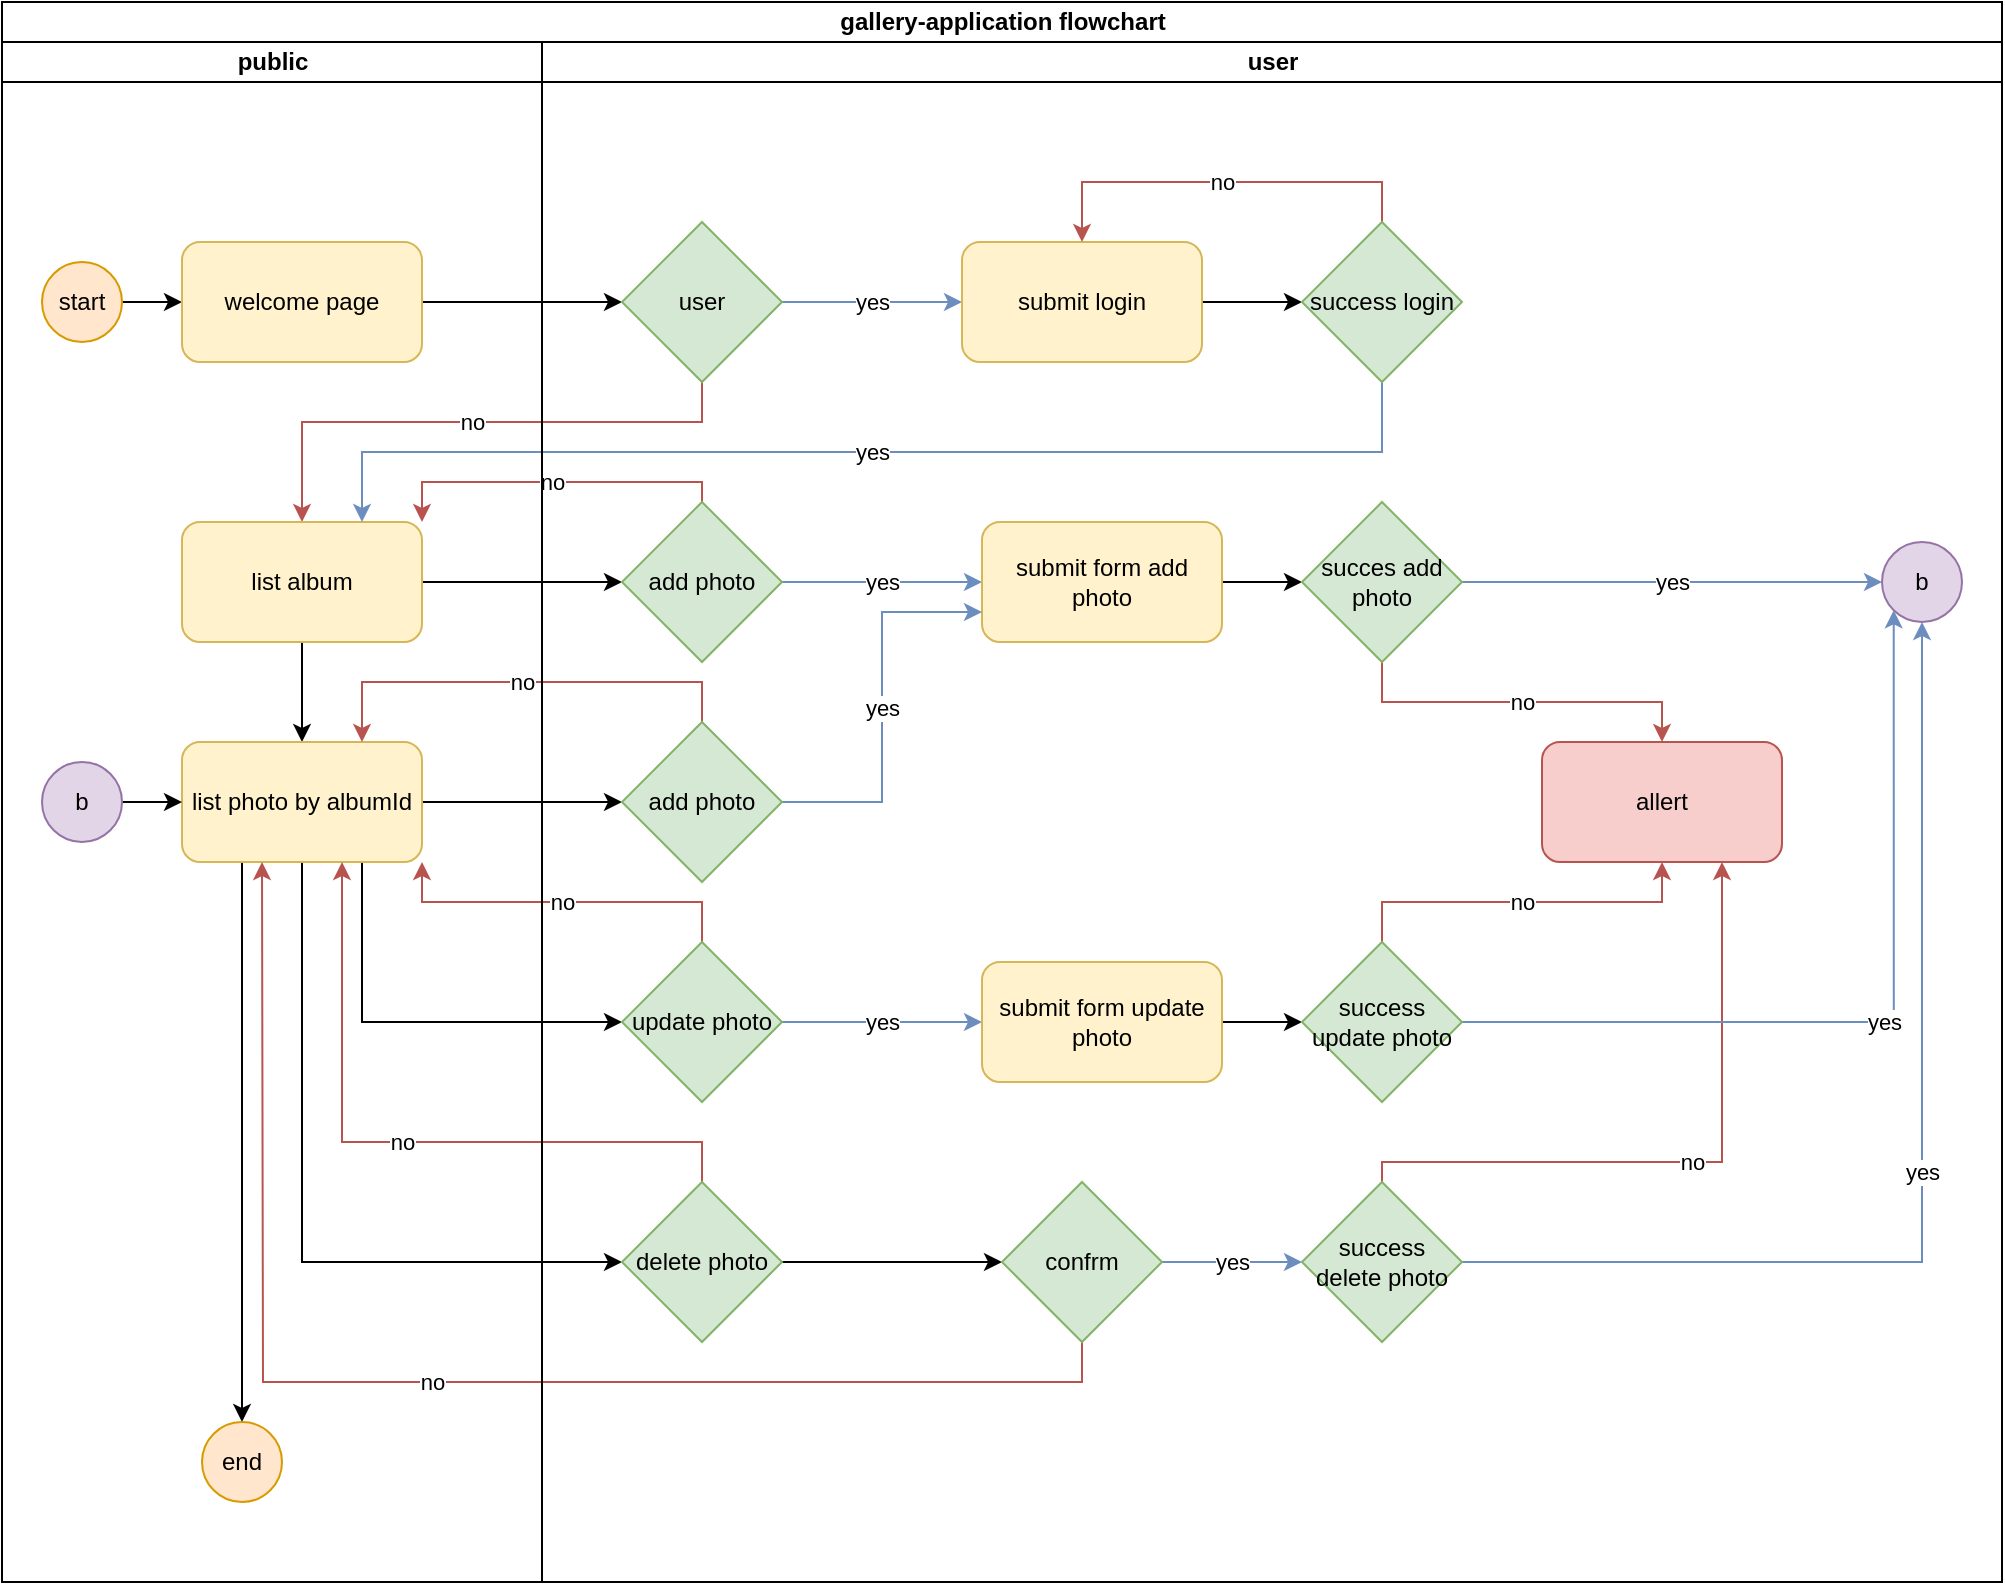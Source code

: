 <mxfile version="14.6.6" type="device"><diagram id="C5RBs43oDa-KdzZeNtuy" name="Page-1"><mxGraphModel dx="1190" dy="650" grid="1" gridSize="10" guides="1" tooltips="1" connect="1" arrows="1" fold="1" page="1" pageScale="1" pageWidth="827" pageHeight="1169" math="0" shadow="0"><root><mxCell id="WIyWlLk6GJQsqaUBKTNV-0"/><mxCell id="WIyWlLk6GJQsqaUBKTNV-1" parent="WIyWlLk6GJQsqaUBKTNV-0"/><mxCell id="o1ByarEjzEfafd9WY4Dc-25" style="edgeStyle=orthogonalEdgeStyle;rounded=0;orthogonalLoop=1;jettySize=auto;html=1;exitX=1;exitY=0.5;exitDx=0;exitDy=0;entryX=0;entryY=0.5;entryDx=0;entryDy=0;" edge="1" parent="WIyWlLk6GJQsqaUBKTNV-1" source="o1ByarEjzEfafd9WY4Dc-19" target="o1ByarEjzEfafd9WY4Dc-21"><mxGeometry relative="1" as="geometry"/></mxCell><mxCell id="o1ByarEjzEfafd9WY4Dc-19" value="start" style="ellipse;whiteSpace=wrap;html=1;aspect=fixed;fillColor=#ffe6cc;strokeColor=#d79b00;" vertex="1" parent="WIyWlLk6GJQsqaUBKTNV-1"><mxGeometry x="40" y="560" width="40" height="40" as="geometry"/></mxCell><mxCell id="o1ByarEjzEfafd9WY4Dc-26" style="edgeStyle=orthogonalEdgeStyle;rounded=0;orthogonalLoop=1;jettySize=auto;html=1;exitX=1;exitY=0.5;exitDx=0;exitDy=0;entryX=0;entryY=0.5;entryDx=0;entryDy=0;" edge="1" parent="WIyWlLk6GJQsqaUBKTNV-1" source="o1ByarEjzEfafd9WY4Dc-21" target="o1ByarEjzEfafd9WY4Dc-22"><mxGeometry relative="1" as="geometry"/></mxCell><mxCell id="o1ByarEjzEfafd9WY4Dc-21" value="welcome page" style="rounded=1;whiteSpace=wrap;html=1;fillColor=#fff2cc;strokeColor=#d6b656;" vertex="1" parent="WIyWlLk6GJQsqaUBKTNV-1"><mxGeometry x="110" y="550" width="120" height="60" as="geometry"/></mxCell><mxCell id="o1ByarEjzEfafd9WY4Dc-27" value="no" style="edgeStyle=orthogonalEdgeStyle;rounded=0;orthogonalLoop=1;jettySize=auto;html=1;exitX=0.5;exitY=1;exitDx=0;exitDy=0;entryX=0.5;entryY=0;entryDx=0;entryDy=0;fillColor=#f8cecc;strokeColor=#b85450;" edge="1" parent="WIyWlLk6GJQsqaUBKTNV-1" source="o1ByarEjzEfafd9WY4Dc-22" target="o1ByarEjzEfafd9WY4Dc-23"><mxGeometry relative="1" as="geometry"><Array as="points"><mxPoint x="370" y="640"/><mxPoint x="170" y="640"/></Array></mxGeometry></mxCell><mxCell id="o1ByarEjzEfafd9WY4Dc-29" value="yes" style="edgeStyle=orthogonalEdgeStyle;rounded=0;orthogonalLoop=1;jettySize=auto;html=1;exitX=1;exitY=0.5;exitDx=0;exitDy=0;entryX=0;entryY=0.5;entryDx=0;entryDy=0;fillColor=#dae8fc;strokeColor=#6c8ebf;" edge="1" parent="WIyWlLk6GJQsqaUBKTNV-1" source="o1ByarEjzEfafd9WY4Dc-22" target="o1ByarEjzEfafd9WY4Dc-28"><mxGeometry relative="1" as="geometry"/></mxCell><mxCell id="o1ByarEjzEfafd9WY4Dc-22" value="user" style="rhombus;whiteSpace=wrap;html=1;fillColor=#d5e8d4;strokeColor=#82b366;" vertex="1" parent="WIyWlLk6GJQsqaUBKTNV-1"><mxGeometry x="330" y="540" width="80" height="80" as="geometry"/></mxCell><mxCell id="o1ByarEjzEfafd9WY4Dc-35" style="edgeStyle=orthogonalEdgeStyle;rounded=0;orthogonalLoop=1;jettySize=auto;html=1;exitX=0.5;exitY=1;exitDx=0;exitDy=0;entryX=0.5;entryY=0;entryDx=0;entryDy=0;" edge="1" parent="WIyWlLk6GJQsqaUBKTNV-1" source="o1ByarEjzEfafd9WY4Dc-23" target="o1ByarEjzEfafd9WY4Dc-34"><mxGeometry relative="1" as="geometry"/></mxCell><mxCell id="o1ByarEjzEfafd9WY4Dc-43" style="edgeStyle=orthogonalEdgeStyle;rounded=0;orthogonalLoop=1;jettySize=auto;html=1;exitX=1;exitY=0.5;exitDx=0;exitDy=0;entryX=0;entryY=0.5;entryDx=0;entryDy=0;" edge="1" parent="WIyWlLk6GJQsqaUBKTNV-1" source="o1ByarEjzEfafd9WY4Dc-23" target="o1ByarEjzEfafd9WY4Dc-42"><mxGeometry relative="1" as="geometry"/></mxCell><mxCell id="o1ByarEjzEfafd9WY4Dc-23" value="list album" style="rounded=1;whiteSpace=wrap;html=1;fillColor=#fff2cc;strokeColor=#d6b656;" vertex="1" parent="WIyWlLk6GJQsqaUBKTNV-1"><mxGeometry x="110" y="690" width="120" height="60" as="geometry"/></mxCell><mxCell id="o1ByarEjzEfafd9WY4Dc-31" style="edgeStyle=orthogonalEdgeStyle;rounded=0;orthogonalLoop=1;jettySize=auto;html=1;exitX=1;exitY=0.5;exitDx=0;exitDy=0;entryX=0;entryY=0.5;entryDx=0;entryDy=0;" edge="1" parent="WIyWlLk6GJQsqaUBKTNV-1" source="o1ByarEjzEfafd9WY4Dc-28" target="o1ByarEjzEfafd9WY4Dc-30"><mxGeometry relative="1" as="geometry"/></mxCell><mxCell id="o1ByarEjzEfafd9WY4Dc-28" value="submit login" style="rounded=1;whiteSpace=wrap;html=1;fillColor=#fff2cc;strokeColor=#d6b656;" vertex="1" parent="WIyWlLk6GJQsqaUBKTNV-1"><mxGeometry x="500" y="550" width="120" height="60" as="geometry"/></mxCell><mxCell id="o1ByarEjzEfafd9WY4Dc-32" value="yes" style="edgeStyle=orthogonalEdgeStyle;rounded=0;orthogonalLoop=1;jettySize=auto;html=1;exitX=0.5;exitY=1;exitDx=0;exitDy=0;entryX=0.75;entryY=0;entryDx=0;entryDy=0;fillColor=#dae8fc;strokeColor=#6c8ebf;" edge="1" parent="WIyWlLk6GJQsqaUBKTNV-1" source="o1ByarEjzEfafd9WY4Dc-30" target="o1ByarEjzEfafd9WY4Dc-23"><mxGeometry relative="1" as="geometry"/></mxCell><mxCell id="o1ByarEjzEfafd9WY4Dc-33" value="no" style="edgeStyle=orthogonalEdgeStyle;rounded=0;orthogonalLoop=1;jettySize=auto;html=1;exitX=0.5;exitY=0;exitDx=0;exitDy=0;entryX=0.5;entryY=0;entryDx=0;entryDy=0;fillColor=#f8cecc;strokeColor=#b85450;" edge="1" parent="WIyWlLk6GJQsqaUBKTNV-1" source="o1ByarEjzEfafd9WY4Dc-30" target="o1ByarEjzEfafd9WY4Dc-28"><mxGeometry relative="1" as="geometry"/></mxCell><mxCell id="o1ByarEjzEfafd9WY4Dc-30" value="success login" style="rhombus;whiteSpace=wrap;html=1;fillColor=#d5e8d4;strokeColor=#82b366;" vertex="1" parent="WIyWlLk6GJQsqaUBKTNV-1"><mxGeometry x="670" y="540" width="80" height="80" as="geometry"/></mxCell><mxCell id="o1ByarEjzEfafd9WY4Dc-37" style="edgeStyle=orthogonalEdgeStyle;rounded=0;orthogonalLoop=1;jettySize=auto;html=1;exitX=0.5;exitY=1;exitDx=0;exitDy=0;entryX=0.5;entryY=0;entryDx=0;entryDy=0;" edge="1" parent="WIyWlLk6GJQsqaUBKTNV-1" source="o1ByarEjzEfafd9WY4Dc-34" target="o1ByarEjzEfafd9WY4Dc-36"><mxGeometry relative="1" as="geometry"><Array as="points"><mxPoint x="140" y="860"/><mxPoint x="140" y="1060"/></Array></mxGeometry></mxCell><mxCell id="o1ByarEjzEfafd9WY4Dc-48" style="edgeStyle=orthogonalEdgeStyle;rounded=0;orthogonalLoop=1;jettySize=auto;html=1;exitX=1;exitY=0.5;exitDx=0;exitDy=0;entryX=0;entryY=0.5;entryDx=0;entryDy=0;" edge="1" parent="WIyWlLk6GJQsqaUBKTNV-1" source="o1ByarEjzEfafd9WY4Dc-34" target="o1ByarEjzEfafd9WY4Dc-47"><mxGeometry relative="1" as="geometry"/></mxCell><mxCell id="o1ByarEjzEfafd9WY4Dc-63" style="edgeStyle=orthogonalEdgeStyle;rounded=0;orthogonalLoop=1;jettySize=auto;html=1;exitX=0.75;exitY=1;exitDx=0;exitDy=0;entryX=0;entryY=0.5;entryDx=0;entryDy=0;" edge="1" parent="WIyWlLk6GJQsqaUBKTNV-1" source="o1ByarEjzEfafd9WY4Dc-34" target="o1ByarEjzEfafd9WY4Dc-61"><mxGeometry relative="1" as="geometry"/></mxCell><mxCell id="o1ByarEjzEfafd9WY4Dc-64" style="edgeStyle=orthogonalEdgeStyle;rounded=0;orthogonalLoop=1;jettySize=auto;html=1;exitX=0.5;exitY=1;exitDx=0;exitDy=0;entryX=0;entryY=0.5;entryDx=0;entryDy=0;" edge="1" parent="WIyWlLk6GJQsqaUBKTNV-1" source="o1ByarEjzEfafd9WY4Dc-34" target="o1ByarEjzEfafd9WY4Dc-62"><mxGeometry relative="1" as="geometry"/></mxCell><mxCell id="o1ByarEjzEfafd9WY4Dc-34" value="list photo by albumId" style="rounded=1;whiteSpace=wrap;html=1;fillColor=#fff2cc;strokeColor=#d6b656;" vertex="1" parent="WIyWlLk6GJQsqaUBKTNV-1"><mxGeometry x="110" y="800" width="120" height="60" as="geometry"/></mxCell><mxCell id="o1ByarEjzEfafd9WY4Dc-36" value="end" style="ellipse;whiteSpace=wrap;html=1;aspect=fixed;fillColor=#ffe6cc;strokeColor=#d79b00;" vertex="1" parent="WIyWlLk6GJQsqaUBKTNV-1"><mxGeometry x="120" y="1140" width="40" height="40" as="geometry"/></mxCell><mxCell id="o1ByarEjzEfafd9WY4Dc-44" value="no" style="edgeStyle=orthogonalEdgeStyle;rounded=0;orthogonalLoop=1;jettySize=auto;html=1;exitX=0.5;exitY=0;exitDx=0;exitDy=0;entryX=1;entryY=0;entryDx=0;entryDy=0;fillColor=#f8cecc;strokeColor=#b85450;" edge="1" parent="WIyWlLk6GJQsqaUBKTNV-1" source="o1ByarEjzEfafd9WY4Dc-42" target="o1ByarEjzEfafd9WY4Dc-23"><mxGeometry relative="1" as="geometry"><Array as="points"><mxPoint x="370" y="670"/><mxPoint x="230" y="670"/></Array></mxGeometry></mxCell><mxCell id="o1ByarEjzEfafd9WY4Dc-46" value="yes" style="edgeStyle=orthogonalEdgeStyle;rounded=0;orthogonalLoop=1;jettySize=auto;html=1;exitX=1;exitY=0.5;exitDx=0;exitDy=0;entryX=0;entryY=0.5;entryDx=0;entryDy=0;fillColor=#dae8fc;strokeColor=#6c8ebf;" edge="1" parent="WIyWlLk6GJQsqaUBKTNV-1" source="o1ByarEjzEfafd9WY4Dc-42" target="o1ByarEjzEfafd9WY4Dc-45"><mxGeometry relative="1" as="geometry"/></mxCell><mxCell id="o1ByarEjzEfafd9WY4Dc-42" value="add photo" style="rhombus;whiteSpace=wrap;html=1;fillColor=#d5e8d4;strokeColor=#82b366;" vertex="1" parent="WIyWlLk6GJQsqaUBKTNV-1"><mxGeometry x="330" y="680" width="80" height="80" as="geometry"/></mxCell><mxCell id="o1ByarEjzEfafd9WY4Dc-52" style="edgeStyle=orthogonalEdgeStyle;rounded=0;orthogonalLoop=1;jettySize=auto;html=1;exitX=1;exitY=0.5;exitDx=0;exitDy=0;entryX=0;entryY=0.5;entryDx=0;entryDy=0;" edge="1" parent="WIyWlLk6GJQsqaUBKTNV-1" source="o1ByarEjzEfafd9WY4Dc-45" target="o1ByarEjzEfafd9WY4Dc-51"><mxGeometry relative="1" as="geometry"/></mxCell><mxCell id="o1ByarEjzEfafd9WY4Dc-45" value="submit form add photo" style="rounded=1;whiteSpace=wrap;html=1;fillColor=#fff2cc;strokeColor=#d6b656;" vertex="1" parent="WIyWlLk6GJQsqaUBKTNV-1"><mxGeometry x="510" y="690" width="120" height="60" as="geometry"/></mxCell><mxCell id="o1ByarEjzEfafd9WY4Dc-50" value="yes" style="edgeStyle=orthogonalEdgeStyle;rounded=0;orthogonalLoop=1;jettySize=auto;html=1;exitX=1;exitY=0.5;exitDx=0;exitDy=0;entryX=0;entryY=0.75;entryDx=0;entryDy=0;fillColor=#dae8fc;strokeColor=#6c8ebf;" edge="1" parent="WIyWlLk6GJQsqaUBKTNV-1" source="o1ByarEjzEfafd9WY4Dc-47" target="o1ByarEjzEfafd9WY4Dc-45"><mxGeometry relative="1" as="geometry"/></mxCell><mxCell id="o1ByarEjzEfafd9WY4Dc-68" value="no" style="edgeStyle=orthogonalEdgeStyle;rounded=0;orthogonalLoop=1;jettySize=auto;html=1;exitX=0.5;exitY=0;exitDx=0;exitDy=0;entryX=0.75;entryY=0;entryDx=0;entryDy=0;fillColor=#f8cecc;strokeColor=#b85450;" edge="1" parent="WIyWlLk6GJQsqaUBKTNV-1" source="o1ByarEjzEfafd9WY4Dc-47" target="o1ByarEjzEfafd9WY4Dc-34"><mxGeometry relative="1" as="geometry"/></mxCell><mxCell id="o1ByarEjzEfafd9WY4Dc-47" value="add photo" style="rhombus;whiteSpace=wrap;html=1;fillColor=#d5e8d4;strokeColor=#82b366;" vertex="1" parent="WIyWlLk6GJQsqaUBKTNV-1"><mxGeometry x="330" y="790" width="80" height="80" as="geometry"/></mxCell><mxCell id="o1ByarEjzEfafd9WY4Dc-56" value="yes" style="edgeStyle=orthogonalEdgeStyle;rounded=0;orthogonalLoop=1;jettySize=auto;html=1;exitX=1;exitY=0.5;exitDx=0;exitDy=0;entryX=0;entryY=0.5;entryDx=0;entryDy=0;fillColor=#dae8fc;strokeColor=#6c8ebf;" edge="1" parent="WIyWlLk6GJQsqaUBKTNV-1" source="o1ByarEjzEfafd9WY4Dc-51" target="o1ByarEjzEfafd9WY4Dc-54"><mxGeometry relative="1" as="geometry"/></mxCell><mxCell id="o1ByarEjzEfafd9WY4Dc-60" value="no" style="edgeStyle=orthogonalEdgeStyle;rounded=0;orthogonalLoop=1;jettySize=auto;html=1;exitX=0.5;exitY=1;exitDx=0;exitDy=0;entryX=0.5;entryY=0;entryDx=0;entryDy=0;fillColor=#f8cecc;strokeColor=#b85450;" edge="1" parent="WIyWlLk6GJQsqaUBKTNV-1" source="o1ByarEjzEfafd9WY4Dc-51" target="o1ByarEjzEfafd9WY4Dc-59"><mxGeometry relative="1" as="geometry"/></mxCell><mxCell id="o1ByarEjzEfafd9WY4Dc-51" value="succes add&lt;br&gt;photo" style="rhombus;whiteSpace=wrap;html=1;fillColor=#d5e8d4;strokeColor=#82b366;" vertex="1" parent="WIyWlLk6GJQsqaUBKTNV-1"><mxGeometry x="670" y="680" width="80" height="80" as="geometry"/></mxCell><mxCell id="o1ByarEjzEfafd9WY4Dc-54" value="b" style="ellipse;whiteSpace=wrap;html=1;aspect=fixed;fillColor=#e1d5e7;strokeColor=#9673a6;" vertex="1" parent="WIyWlLk6GJQsqaUBKTNV-1"><mxGeometry x="960" y="700" width="40" height="40" as="geometry"/></mxCell><mxCell id="o1ByarEjzEfafd9WY4Dc-58" style="edgeStyle=orthogonalEdgeStyle;rounded=0;orthogonalLoop=1;jettySize=auto;html=1;exitX=1;exitY=0.5;exitDx=0;exitDy=0;entryX=0;entryY=0.5;entryDx=0;entryDy=0;" edge="1" parent="WIyWlLk6GJQsqaUBKTNV-1" source="o1ByarEjzEfafd9WY4Dc-57" target="o1ByarEjzEfafd9WY4Dc-34"><mxGeometry relative="1" as="geometry"/></mxCell><mxCell id="o1ByarEjzEfafd9WY4Dc-57" value="b" style="ellipse;whiteSpace=wrap;html=1;aspect=fixed;fillColor=#e1d5e7;strokeColor=#9673a6;" vertex="1" parent="WIyWlLk6GJQsqaUBKTNV-1"><mxGeometry x="40" y="810" width="40" height="40" as="geometry"/></mxCell><mxCell id="o1ByarEjzEfafd9WY4Dc-59" value="allert" style="rounded=1;whiteSpace=wrap;html=1;fillColor=#f8cecc;strokeColor=#b85450;" vertex="1" parent="WIyWlLk6GJQsqaUBKTNV-1"><mxGeometry x="790" y="800" width="120" height="60" as="geometry"/></mxCell><mxCell id="o1ByarEjzEfafd9WY4Dc-66" value="yes" style="edgeStyle=orthogonalEdgeStyle;rounded=0;orthogonalLoop=1;jettySize=auto;html=1;exitX=1;exitY=0.5;exitDx=0;exitDy=0;entryX=0;entryY=0.5;entryDx=0;entryDy=0;fillColor=#dae8fc;strokeColor=#6c8ebf;" edge="1" parent="WIyWlLk6GJQsqaUBKTNV-1" source="o1ByarEjzEfafd9WY4Dc-61" target="o1ByarEjzEfafd9WY4Dc-65"><mxGeometry relative="1" as="geometry"/></mxCell><mxCell id="o1ByarEjzEfafd9WY4Dc-69" value="no" style="edgeStyle=orthogonalEdgeStyle;rounded=0;orthogonalLoop=1;jettySize=auto;html=1;exitX=0.5;exitY=0;exitDx=0;exitDy=0;entryX=1;entryY=1;entryDx=0;entryDy=0;fillColor=#f8cecc;strokeColor=#b85450;" edge="1" parent="WIyWlLk6GJQsqaUBKTNV-1" source="o1ByarEjzEfafd9WY4Dc-61" target="o1ByarEjzEfafd9WY4Dc-34"><mxGeometry relative="1" as="geometry"/></mxCell><mxCell id="o1ByarEjzEfafd9WY4Dc-61" value="update photo" style="rhombus;whiteSpace=wrap;html=1;fillColor=#d5e8d4;strokeColor=#82b366;" vertex="1" parent="WIyWlLk6GJQsqaUBKTNV-1"><mxGeometry x="330" y="900" width="80" height="80" as="geometry"/></mxCell><mxCell id="o1ByarEjzEfafd9WY4Dc-70" value="no" style="edgeStyle=orthogonalEdgeStyle;rounded=0;orthogonalLoop=1;jettySize=auto;html=1;exitX=0.5;exitY=0;exitDx=0;exitDy=0;fillColor=#f8cecc;strokeColor=#b85450;" edge="1" parent="WIyWlLk6GJQsqaUBKTNV-1" source="o1ByarEjzEfafd9WY4Dc-62"><mxGeometry relative="1" as="geometry"><mxPoint x="190" y="860" as="targetPoint"/><Array as="points"><mxPoint x="370" y="1000"/><mxPoint x="190" y="1000"/><mxPoint x="190" y="860"/></Array></mxGeometry></mxCell><mxCell id="o1ByarEjzEfafd9WY4Dc-75" style="edgeStyle=orthogonalEdgeStyle;rounded=0;orthogonalLoop=1;jettySize=auto;html=1;exitX=1;exitY=0.5;exitDx=0;exitDy=0;entryX=0;entryY=0.5;entryDx=0;entryDy=0;" edge="1" parent="WIyWlLk6GJQsqaUBKTNV-1" source="o1ByarEjzEfafd9WY4Dc-62" target="o1ByarEjzEfafd9WY4Dc-74"><mxGeometry relative="1" as="geometry"/></mxCell><mxCell id="o1ByarEjzEfafd9WY4Dc-62" value="delete photo" style="rhombus;whiteSpace=wrap;html=1;fillColor=#d5e8d4;strokeColor=#82b366;" vertex="1" parent="WIyWlLk6GJQsqaUBKTNV-1"><mxGeometry x="330" y="1020" width="80" height="80" as="geometry"/></mxCell><mxCell id="o1ByarEjzEfafd9WY4Dc-79" style="edgeStyle=orthogonalEdgeStyle;rounded=0;orthogonalLoop=1;jettySize=auto;html=1;exitX=1;exitY=0.5;exitDx=0;exitDy=0;entryX=0;entryY=0.5;entryDx=0;entryDy=0;" edge="1" parent="WIyWlLk6GJQsqaUBKTNV-1" source="o1ByarEjzEfafd9WY4Dc-65" target="o1ByarEjzEfafd9WY4Dc-77"><mxGeometry relative="1" as="geometry"/></mxCell><mxCell id="o1ByarEjzEfafd9WY4Dc-65" value="submit form update photo" style="rounded=1;whiteSpace=wrap;html=1;fillColor=#fff2cc;strokeColor=#d6b656;" vertex="1" parent="WIyWlLk6GJQsqaUBKTNV-1"><mxGeometry x="510" y="910" width="120" height="60" as="geometry"/></mxCell><mxCell id="o1ByarEjzEfafd9WY4Dc-84" value="no" style="edgeStyle=orthogonalEdgeStyle;rounded=0;orthogonalLoop=1;jettySize=auto;html=1;exitX=0.5;exitY=0;exitDx=0;exitDy=0;entryX=0.75;entryY=1;entryDx=0;entryDy=0;fillColor=#f8cecc;strokeColor=#b85450;" edge="1" parent="WIyWlLk6GJQsqaUBKTNV-1" source="o1ByarEjzEfafd9WY4Dc-73" target="o1ByarEjzEfafd9WY4Dc-59"><mxGeometry relative="1" as="geometry"><Array as="points"><mxPoint x="710" y="1010"/><mxPoint x="880" y="1010"/></Array></mxGeometry></mxCell><mxCell id="o1ByarEjzEfafd9WY4Dc-85" value="yes" style="edgeStyle=orthogonalEdgeStyle;rounded=0;orthogonalLoop=1;jettySize=auto;html=1;exitX=1;exitY=0.5;exitDx=0;exitDy=0;entryX=0.5;entryY=1;entryDx=0;entryDy=0;fillColor=#dae8fc;strokeColor=#6c8ebf;" edge="1" parent="WIyWlLk6GJQsqaUBKTNV-1" source="o1ByarEjzEfafd9WY4Dc-73" target="o1ByarEjzEfafd9WY4Dc-54"><mxGeometry relative="1" as="geometry"/></mxCell><mxCell id="o1ByarEjzEfafd9WY4Dc-73" value="success&lt;br&gt;delete photo" style="rhombus;whiteSpace=wrap;html=1;fillColor=#d5e8d4;strokeColor=#82b366;" vertex="1" parent="WIyWlLk6GJQsqaUBKTNV-1"><mxGeometry x="670" y="1020" width="80" height="80" as="geometry"/></mxCell><mxCell id="o1ByarEjzEfafd9WY4Dc-76" value="yes" style="edgeStyle=orthogonalEdgeStyle;rounded=0;orthogonalLoop=1;jettySize=auto;html=1;exitX=1;exitY=0.5;exitDx=0;exitDy=0;entryX=0;entryY=0.5;entryDx=0;entryDy=0;fillColor=#dae8fc;strokeColor=#6c8ebf;" edge="1" parent="WIyWlLk6GJQsqaUBKTNV-1" source="o1ByarEjzEfafd9WY4Dc-74" target="o1ByarEjzEfafd9WY4Dc-73"><mxGeometry relative="1" as="geometry"/></mxCell><mxCell id="o1ByarEjzEfafd9WY4Dc-78" value="no" style="edgeStyle=orthogonalEdgeStyle;rounded=0;orthogonalLoop=1;jettySize=auto;html=1;exitX=0.5;exitY=1;exitDx=0;exitDy=0;fillColor=#f8cecc;strokeColor=#b85450;" edge="1" parent="WIyWlLk6GJQsqaUBKTNV-1" source="o1ByarEjzEfafd9WY4Dc-74"><mxGeometry relative="1" as="geometry"><mxPoint x="150.0" y="860" as="targetPoint"/></mxGeometry></mxCell><mxCell id="o1ByarEjzEfafd9WY4Dc-74" value="confrm" style="rhombus;whiteSpace=wrap;html=1;fillColor=#d5e8d4;strokeColor=#82b366;" vertex="1" parent="WIyWlLk6GJQsqaUBKTNV-1"><mxGeometry x="520" y="1020" width="80" height="80" as="geometry"/></mxCell><mxCell id="o1ByarEjzEfafd9WY4Dc-80" value="no" style="edgeStyle=orthogonalEdgeStyle;rounded=0;orthogonalLoop=1;jettySize=auto;html=1;exitX=0.5;exitY=0;exitDx=0;exitDy=0;entryX=0.5;entryY=1;entryDx=0;entryDy=0;fillColor=#f8cecc;strokeColor=#b85450;" edge="1" parent="WIyWlLk6GJQsqaUBKTNV-1" source="o1ByarEjzEfafd9WY4Dc-77" target="o1ByarEjzEfafd9WY4Dc-59"><mxGeometry relative="1" as="geometry"/></mxCell><mxCell id="o1ByarEjzEfafd9WY4Dc-86" value="yes" style="edgeStyle=orthogonalEdgeStyle;rounded=0;orthogonalLoop=1;jettySize=auto;html=1;exitX=1;exitY=0.5;exitDx=0;exitDy=0;entryX=0;entryY=1;entryDx=0;entryDy=0;fillColor=#dae8fc;strokeColor=#6c8ebf;" edge="1" parent="WIyWlLk6GJQsqaUBKTNV-1" source="o1ByarEjzEfafd9WY4Dc-77" target="o1ByarEjzEfafd9WY4Dc-54"><mxGeometry relative="1" as="geometry"/></mxCell><mxCell id="o1ByarEjzEfafd9WY4Dc-77" value="success&lt;br&gt;update photo" style="rhombus;whiteSpace=wrap;html=1;fillColor=#d5e8d4;strokeColor=#82b366;" vertex="1" parent="WIyWlLk6GJQsqaUBKTNV-1"><mxGeometry x="670" y="900" width="80" height="80" as="geometry"/></mxCell><mxCell id="o1ByarEjzEfafd9WY4Dc-91" value="gallery-application flowchart" style="swimlane;html=1;childLayout=stackLayout;resizeParent=1;resizeParentMax=0;startSize=20;" vertex="1" parent="WIyWlLk6GJQsqaUBKTNV-1"><mxGeometry x="20" y="430" width="1000" height="790" as="geometry"/></mxCell><mxCell id="o1ByarEjzEfafd9WY4Dc-92" value="public" style="swimlane;html=1;startSize=20;" vertex="1" parent="o1ByarEjzEfafd9WY4Dc-91"><mxGeometry y="20" width="270" height="770" as="geometry"/></mxCell><mxCell id="o1ByarEjzEfafd9WY4Dc-93" value="user" style="swimlane;html=1;startSize=20;" vertex="1" parent="o1ByarEjzEfafd9WY4Dc-91"><mxGeometry x="270" y="20" width="730" height="770" as="geometry"/></mxCell></root></mxGraphModel></diagram></mxfile>